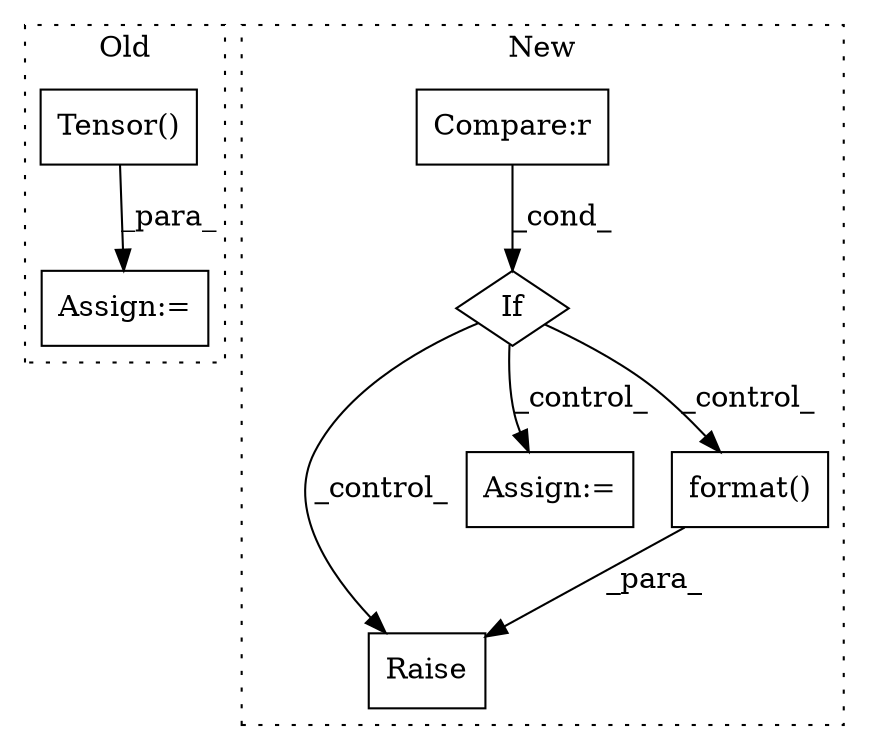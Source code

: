 digraph G {
subgraph cluster0 {
1 [label="Tensor()" a="75" s="2248,2277" l="10,1" shape="box"];
5 [label="Assign:=" a="68" s="2232" l="3" shape="box"];
label = "Old";
style="dotted";
}
subgraph cluster1 {
2 [label="Raise" a="91" s="3308" l="6" shape="box"];
3 [label="If" a="96" s="3245" l="3" shape="diamond"];
4 [label="Assign:=" a="68" s="3482" l="3" shape="box"];
6 [label="Compare:r" a="40" s="3248" l="45" shape="box"];
7 [label="format()" a="75" s="3323,3451" l="124,1" shape="box"];
label = "New";
style="dotted";
}
1 -> 5 [label="_para_"];
3 -> 2 [label="_control_"];
3 -> 7 [label="_control_"];
3 -> 4 [label="_control_"];
6 -> 3 [label="_cond_"];
7 -> 2 [label="_para_"];
}